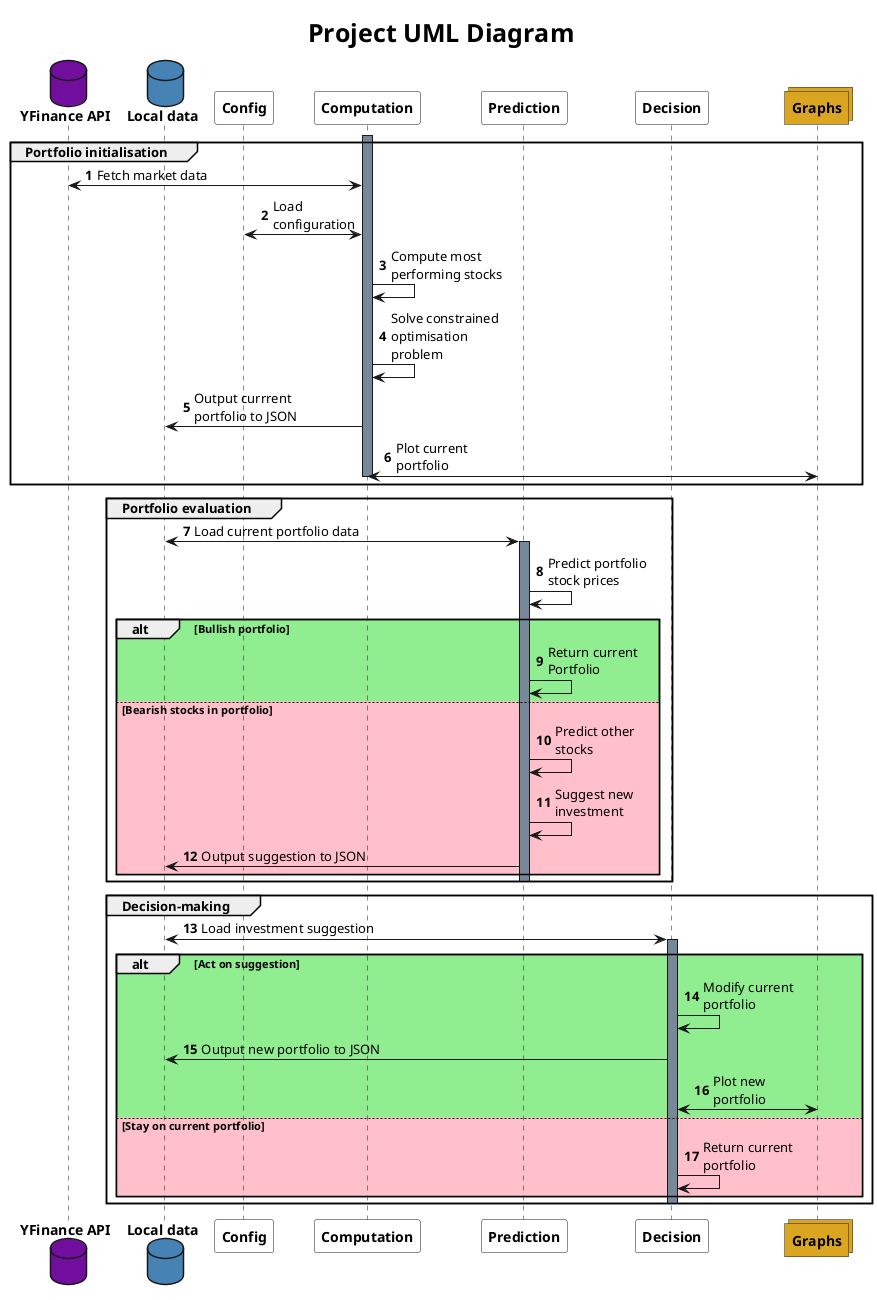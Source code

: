 @startuml

skinparam ParticipantFontStyle bold
skinparam DatabaseFontStyle bold
skinparam CollectionsFontStyle bold
skinparam BackgroundColor White
skinparam TitleFontSize 25
skinparam TitleFontStyle bold
autonumber


title Project UML Diagram


database "YFinance API" #720E9E
database "Local data" #SteelBlue
participant Config #White
participant Computation #White
participant Prediction #White
participant Decision #White
collections Graphs #GoldenRod


group Portfolio initialisation
activate Computation #LightSlateGrey
Computation <-> "YFinance API": Fetch market data
Computation <-> Config: Load \nconfiguration
Computation -> Computation: Compute most \nperforming stocks
Computation -> Computation: Solve constrained\noptimisation \nproblem
Computation -> "Local data": Output currrent \nportfolio to JSON
Graphs <-> Computation: Plot current \nportfolio
deactivate Computation
end


group Portfolio evaluation
Prediction <-> "Local data": Load current portfolio data
activate Prediction #LightSlateGrey
Prediction -> Prediction: Predict portfolio \nstock prices
alt #LightGreen Bullish portfolio
    Prediction ->Prediction: Return current\nPortfolio
else #Pink Bearish stocks in portfolio
    Prediction -> Prediction: Predict other\nstocks
    Prediction -> Prediction: Suggest new\ninvestment
    Prediction -> "Local data": Output suggestion to JSON
end
deactivate Prediction
end


group Decision-making
Decision <-> "Local data": Load investment suggestion
activate Decision #LightSlateGrey
alt #LightGreen Act on suggestion
    Decision -> Decision: Modify current \nportfolio
    Decision -> "Local data": Output new portfolio to JSON
    Graphs <-> Decision: Plot new \nportfolio
else #Pink Stay on current portfolio
    Decision -> Decision: Return current\nportfolio
end
deactivate Decision
end
@enduml
